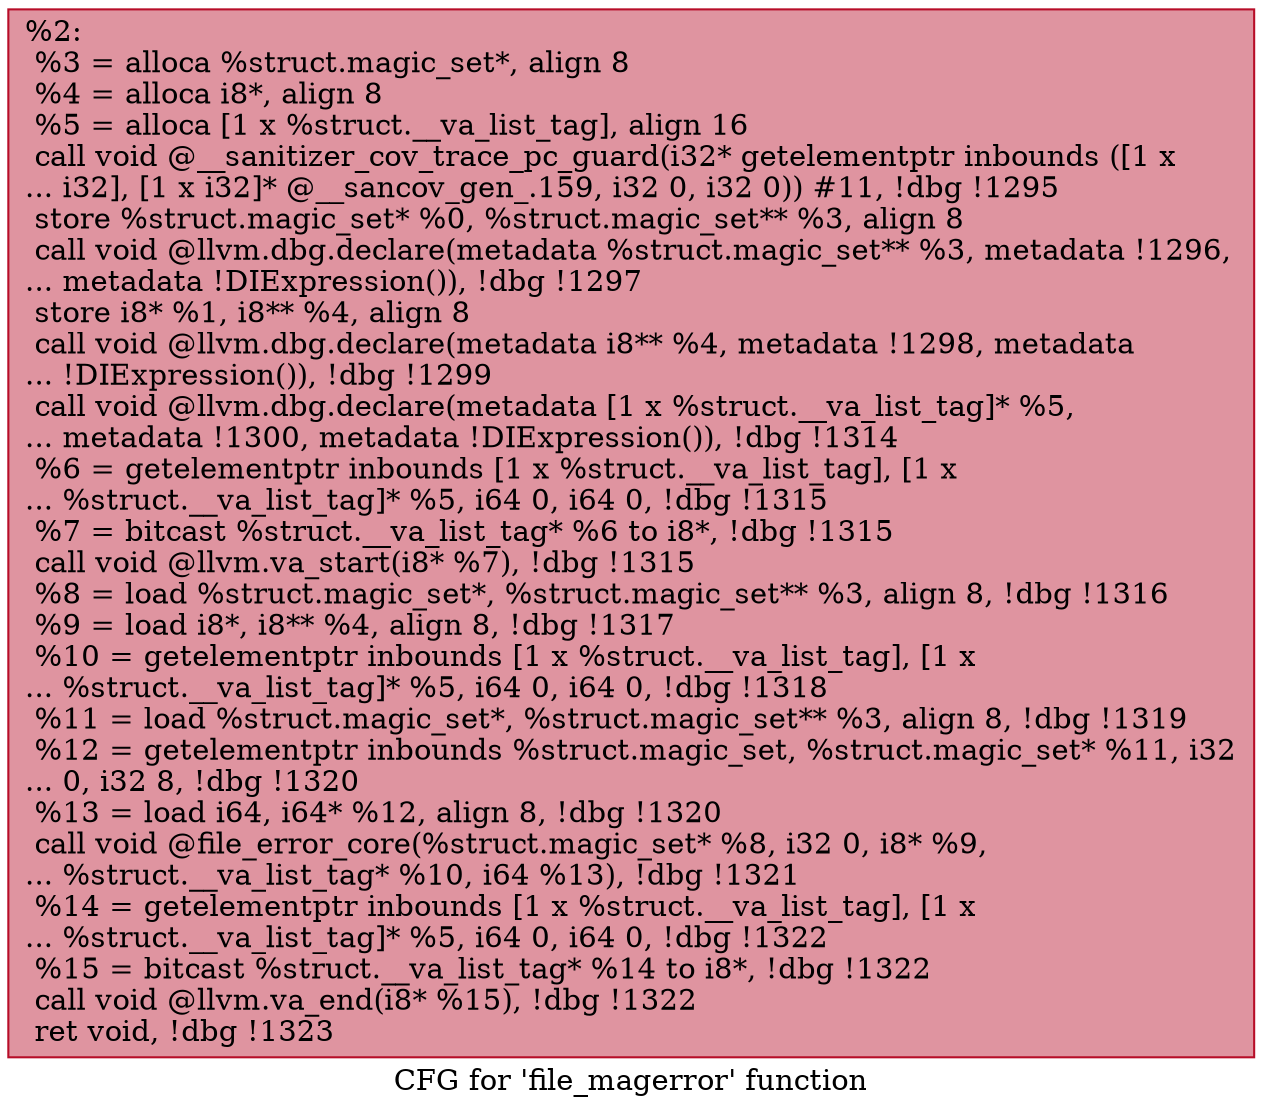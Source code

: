 digraph "CFG for 'file_magerror' function" {
	label="CFG for 'file_magerror' function";

	Node0x555555b06f00 [shape=record,color="#b70d28ff", style=filled, fillcolor="#b70d2870",label="{%2:\l  %3 = alloca %struct.magic_set*, align 8\l  %4 = alloca i8*, align 8\l  %5 = alloca [1 x %struct.__va_list_tag], align 16\l  call void @__sanitizer_cov_trace_pc_guard(i32* getelementptr inbounds ([1 x\l... i32], [1 x i32]* @__sancov_gen_.159, i32 0, i32 0)) #11, !dbg !1295\l  store %struct.magic_set* %0, %struct.magic_set** %3, align 8\l  call void @llvm.dbg.declare(metadata %struct.magic_set** %3, metadata !1296,\l... metadata !DIExpression()), !dbg !1297\l  store i8* %1, i8** %4, align 8\l  call void @llvm.dbg.declare(metadata i8** %4, metadata !1298, metadata\l... !DIExpression()), !dbg !1299\l  call void @llvm.dbg.declare(metadata [1 x %struct.__va_list_tag]* %5,\l... metadata !1300, metadata !DIExpression()), !dbg !1314\l  %6 = getelementptr inbounds [1 x %struct.__va_list_tag], [1 x\l... %struct.__va_list_tag]* %5, i64 0, i64 0, !dbg !1315\l  %7 = bitcast %struct.__va_list_tag* %6 to i8*, !dbg !1315\l  call void @llvm.va_start(i8* %7), !dbg !1315\l  %8 = load %struct.magic_set*, %struct.magic_set** %3, align 8, !dbg !1316\l  %9 = load i8*, i8** %4, align 8, !dbg !1317\l  %10 = getelementptr inbounds [1 x %struct.__va_list_tag], [1 x\l... %struct.__va_list_tag]* %5, i64 0, i64 0, !dbg !1318\l  %11 = load %struct.magic_set*, %struct.magic_set** %3, align 8, !dbg !1319\l  %12 = getelementptr inbounds %struct.magic_set, %struct.magic_set* %11, i32\l... 0, i32 8, !dbg !1320\l  %13 = load i64, i64* %12, align 8, !dbg !1320\l  call void @file_error_core(%struct.magic_set* %8, i32 0, i8* %9,\l... %struct.__va_list_tag* %10, i64 %13), !dbg !1321\l  %14 = getelementptr inbounds [1 x %struct.__va_list_tag], [1 x\l... %struct.__va_list_tag]* %5, i64 0, i64 0, !dbg !1322\l  %15 = bitcast %struct.__va_list_tag* %14 to i8*, !dbg !1322\l  call void @llvm.va_end(i8* %15), !dbg !1322\l  ret void, !dbg !1323\l}"];
}
